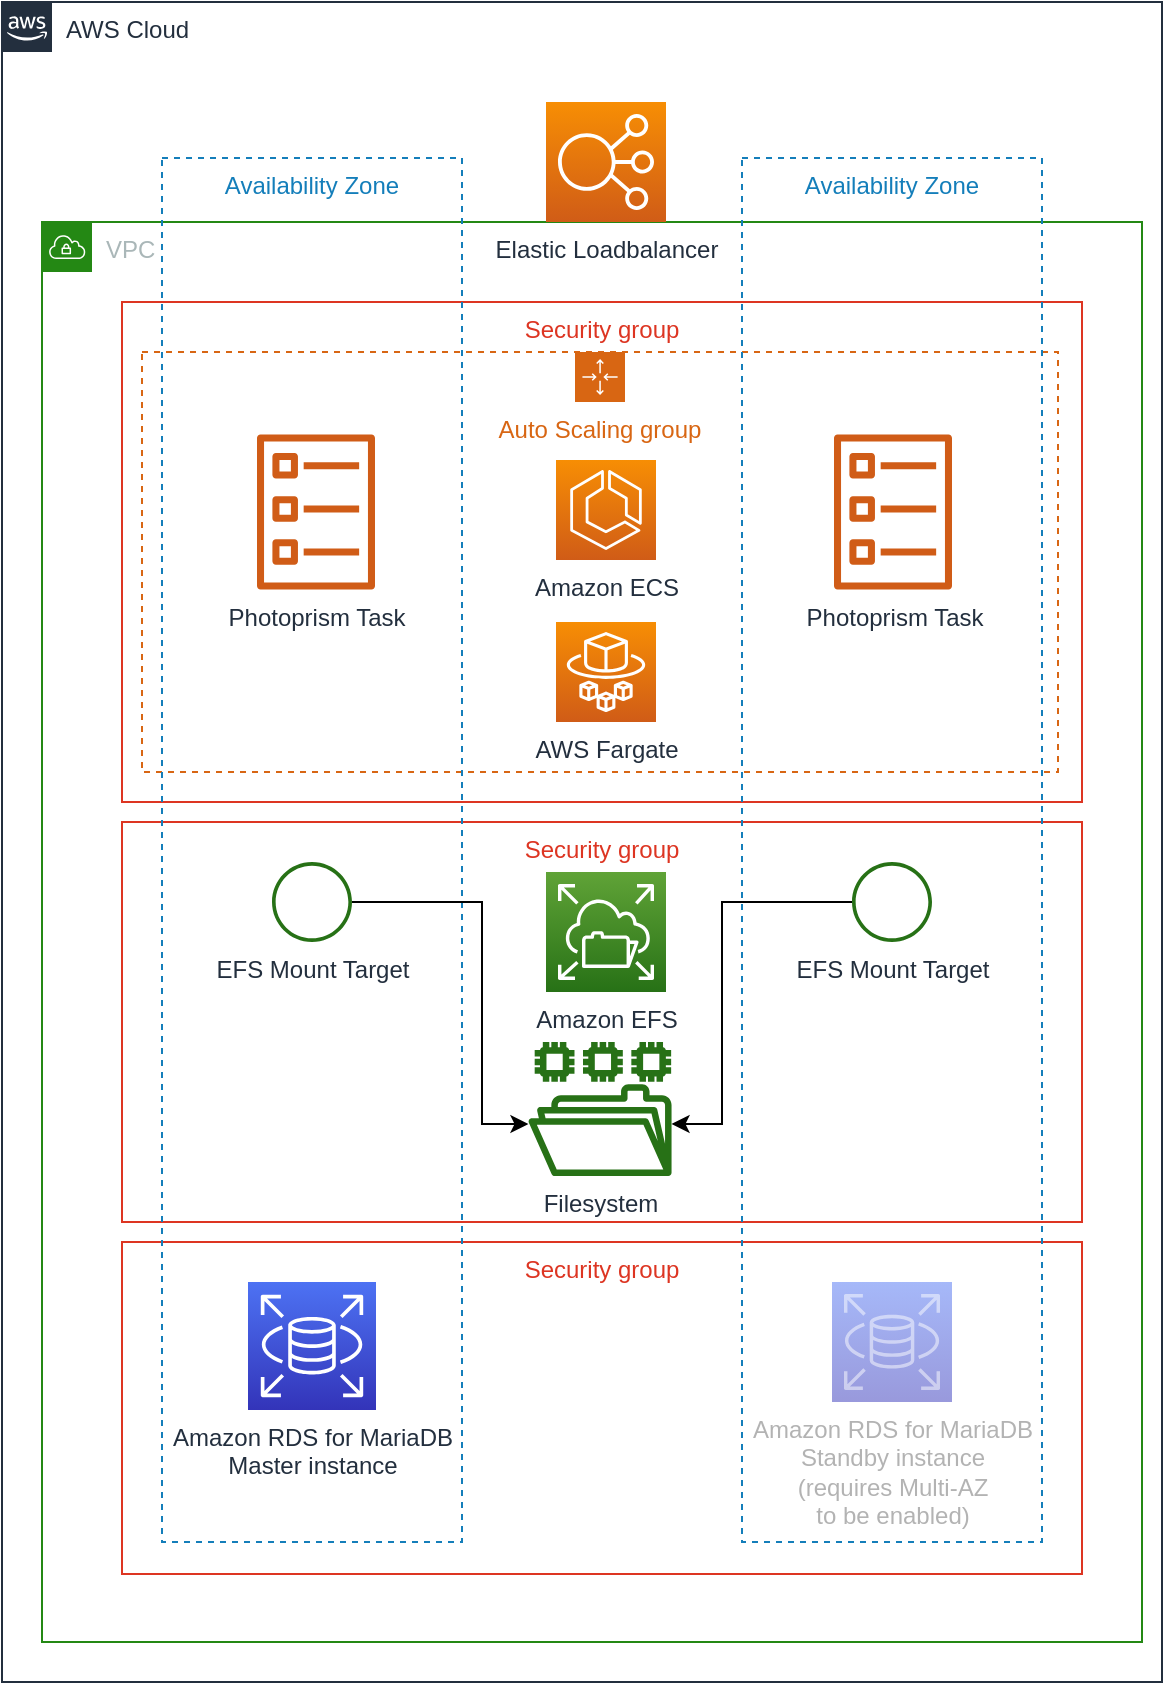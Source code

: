 <mxfile version="12.4.8" type="device"><diagram id="QPQzImmgjstzS1DEbZzP" name="Page-1"><mxGraphModel dx="2062" dy="1151" grid="1" gridSize="10" guides="1" tooltips="1" connect="1" arrows="1" fold="1" page="1" pageScale="1" pageWidth="827" pageHeight="1169" math="0" shadow="0"><root><mxCell id="0"/><mxCell id="1" parent="0"/><mxCell id="21cqCq92t6sSpScyqQFt-25" value="Security group" style="fillColor=none;strokeColor=#DD3522;verticalAlign=top;fontStyle=0;fontColor=#DD3522;" vertex="1" parent="1"><mxGeometry x="220" y="450" width="480" height="200" as="geometry"/></mxCell><mxCell id="21cqCq92t6sSpScyqQFt-1" value="AWS Cloud" style="points=[[0,0],[0.25,0],[0.5,0],[0.75,0],[1,0],[1,0.25],[1,0.5],[1,0.75],[1,1],[0.75,1],[0.5,1],[0.25,1],[0,1],[0,0.75],[0,0.5],[0,0.25]];outlineConnect=0;gradientColor=none;html=1;whiteSpace=wrap;fontSize=12;fontStyle=0;shape=mxgraph.aws4.group;grIcon=mxgraph.aws4.group_aws_cloud_alt;strokeColor=#232F3E;fillColor=none;verticalAlign=top;align=left;spacingLeft=30;fontColor=#232F3E;dashed=0;" vertex="1" parent="1"><mxGeometry x="160" y="40" width="580" height="840" as="geometry"/></mxCell><mxCell id="21cqCq92t6sSpScyqQFt-3" value="VPC" style="points=[[0,0],[0.25,0],[0.5,0],[0.75,0],[1,0],[1,0.25],[1,0.5],[1,0.75],[1,1],[0.75,1],[0.5,1],[0.25,1],[0,1],[0,0.75],[0,0.5],[0,0.25]];outlineConnect=0;gradientColor=none;html=1;whiteSpace=wrap;fontSize=12;fontStyle=0;shape=mxgraph.aws4.group;grIcon=mxgraph.aws4.group_vpc;strokeColor=#248814;fillColor=none;verticalAlign=top;align=left;spacingLeft=30;fontColor=#AAB7B8;dashed=0;" vertex="1" parent="1"><mxGeometry x="180" y="150" width="550" height="710" as="geometry"/></mxCell><mxCell id="21cqCq92t6sSpScyqQFt-17" value="Security group" style="fillColor=none;strokeColor=#DD3522;verticalAlign=top;fontStyle=0;fontColor=#DD3522;" vertex="1" parent="1"><mxGeometry x="220" y="660" width="480" height="166" as="geometry"/></mxCell><mxCell id="21cqCq92t6sSpScyqQFt-22" value="Auto Scaling group" style="points=[[0,0],[0.25,0],[0.5,0],[0.75,0],[1,0],[1,0.25],[1,0.5],[1,0.75],[1,1],[0.75,1],[0.5,1],[0.25,1],[0,1],[0,0.75],[0,0.5],[0,0.25]];outlineConnect=0;gradientColor=none;html=1;whiteSpace=wrap;fontSize=12;fontStyle=0;shape=mxgraph.aws4.groupCenter;grIcon=mxgraph.aws4.group_auto_scaling_group;grStroke=1;strokeColor=#D86613;fillColor=none;verticalAlign=top;align=center;fontColor=#D86613;dashed=1;spacingTop=25;" vertex="1" parent="1"><mxGeometry x="230" y="215" width="458" height="210" as="geometry"/></mxCell><mxCell id="21cqCq92t6sSpScyqQFt-19" value="Security group" style="fillColor=none;strokeColor=#DD3522;verticalAlign=top;fontStyle=0;fontColor=#DD3522;" vertex="1" parent="1"><mxGeometry x="220" y="190" width="480" height="250" as="geometry"/></mxCell><mxCell id="21cqCq92t6sSpScyqQFt-2" value="Amazon ECS" style="outlineConnect=0;fontColor=#232F3E;gradientColor=#F78E04;gradientDirection=north;fillColor=#D05C17;strokeColor=#ffffff;dashed=0;verticalLabelPosition=bottom;verticalAlign=top;align=center;html=1;fontSize=12;fontStyle=0;aspect=fixed;shape=mxgraph.aws4.resourceIcon;resIcon=mxgraph.aws4.ecs;" vertex="1" parent="1"><mxGeometry x="437" y="269" width="50" height="50" as="geometry"/></mxCell><mxCell id="21cqCq92t6sSpScyqQFt-4" value="Availability Zone" style="fillColor=none;strokeColor=#147EBA;dashed=1;verticalAlign=top;fontStyle=0;fontColor=#147EBA;" vertex="1" parent="1"><mxGeometry x="240" y="118" width="150" height="692" as="geometry"/></mxCell><mxCell id="21cqCq92t6sSpScyqQFt-5" value="Availability Zone" style="fillColor=none;strokeColor=#147EBA;dashed=1;verticalAlign=top;fontStyle=0;fontColor=#147EBA;" vertex="1" parent="1"><mxGeometry x="530" y="118" width="150" height="692" as="geometry"/></mxCell><mxCell id="21cqCq92t6sSpScyqQFt-7" value="Amazon EFS" style="outlineConnect=0;fontColor=#232F3E;gradientColor=#60A337;gradientDirection=north;fillColor=#277116;strokeColor=#ffffff;dashed=0;verticalLabelPosition=bottom;verticalAlign=top;align=center;html=1;fontSize=12;fontStyle=0;aspect=fixed;shape=mxgraph.aws4.resourceIcon;resIcon=mxgraph.aws4.elastic_file_system;" vertex="1" parent="1"><mxGeometry x="432" y="475" width="60" height="60" as="geometry"/></mxCell><mxCell id="21cqCq92t6sSpScyqQFt-8" value="Filesystem" style="outlineConnect=0;fontColor=#232F3E;gradientColor=none;fillColor=#277116;strokeColor=none;dashed=0;verticalLabelPosition=bottom;verticalAlign=top;align=center;html=1;fontSize=12;fontStyle=0;aspect=fixed;pointerEvents=1;shape=mxgraph.aws4.file_system;" vertex="1" parent="1"><mxGeometry x="423.2" y="560" width="71.59" height="67" as="geometry"/></mxCell><mxCell id="21cqCq92t6sSpScyqQFt-21" style="edgeStyle=orthogonalEdgeStyle;rounded=0;orthogonalLoop=1;jettySize=auto;html=1;" edge="1" parent="1" source="21cqCq92t6sSpScyqQFt-9" target="21cqCq92t6sSpScyqQFt-8"><mxGeometry relative="1" as="geometry"><Array as="points"><mxPoint x="400" y="490"/><mxPoint x="400" y="601"/></Array></mxGeometry></mxCell><mxCell id="21cqCq92t6sSpScyqQFt-9" value="EFS Mount Target" style="outlineConnect=0;fontColor=#232F3E;gradientColor=none;fillColor=#277116;strokeColor=none;dashed=0;verticalLabelPosition=bottom;verticalAlign=top;align=center;html=1;fontSize=12;fontStyle=0;aspect=fixed;pointerEvents=1;shape=mxgraph.aws4.object;" vertex="1" parent="1"><mxGeometry x="295" y="470" width="40" height="40" as="geometry"/></mxCell><mxCell id="21cqCq92t6sSpScyqQFt-20" style="edgeStyle=orthogonalEdgeStyle;rounded=0;orthogonalLoop=1;jettySize=auto;html=1;" edge="1" parent="1" source="21cqCq92t6sSpScyqQFt-10" target="21cqCq92t6sSpScyqQFt-8"><mxGeometry relative="1" as="geometry"><Array as="points"><mxPoint x="520" y="490"/><mxPoint x="520" y="601"/></Array></mxGeometry></mxCell><mxCell id="21cqCq92t6sSpScyqQFt-10" value="EFS Mount Target" style="outlineConnect=0;fontColor=#232F3E;gradientColor=none;fillColor=#277116;strokeColor=none;dashed=0;verticalLabelPosition=bottom;verticalAlign=top;align=center;html=1;fontSize=12;fontStyle=0;aspect=fixed;pointerEvents=1;shape=mxgraph.aws4.object;" vertex="1" parent="1"><mxGeometry x="585" y="470" width="40" height="40" as="geometry"/></mxCell><mxCell id="21cqCq92t6sSpScyqQFt-11" value="AWS Fargate" style="outlineConnect=0;fontColor=#232F3E;gradientColor=#F78E04;gradientDirection=north;fillColor=#D05C17;strokeColor=#ffffff;dashed=0;verticalLabelPosition=bottom;verticalAlign=top;align=center;html=1;fontSize=12;fontStyle=0;aspect=fixed;shape=mxgraph.aws4.resourceIcon;resIcon=mxgraph.aws4.fargate;" vertex="1" parent="1"><mxGeometry x="437" y="350" width="50" height="50" as="geometry"/></mxCell><mxCell id="21cqCq92t6sSpScyqQFt-12" value="Photoprism Task" style="outlineConnect=0;fontColor=#232F3E;gradientColor=none;fillColor=#D05C17;strokeColor=none;dashed=0;verticalLabelPosition=bottom;verticalAlign=top;align=center;html=1;fontSize=12;fontStyle=0;aspect=fixed;pointerEvents=1;shape=mxgraph.aws4.ecs_task;" vertex="1" parent="1"><mxGeometry x="287.5" y="256" width="59" height="78" as="geometry"/></mxCell><mxCell id="21cqCq92t6sSpScyqQFt-13" value="Photoprism Task" style="outlineConnect=0;fontColor=#232F3E;gradientColor=none;fillColor=#D05C17;strokeColor=none;dashed=0;verticalLabelPosition=bottom;verticalAlign=top;align=center;html=1;fontSize=12;fontStyle=0;aspect=fixed;pointerEvents=1;shape=mxgraph.aws4.ecs_task;" vertex="1" parent="1"><mxGeometry x="576" y="256" width="59" height="78" as="geometry"/></mxCell><mxCell id="21cqCq92t6sSpScyqQFt-14" value="&lt;div&gt;Amazon RDS for MariaDB &lt;br&gt;&lt;/div&gt;&lt;div&gt;Master instance&lt;/div&gt;" style="outlineConnect=0;fontColor=#232F3E;gradientColor=#4D72F3;gradientDirection=north;fillColor=#3334B9;strokeColor=#ffffff;dashed=0;verticalLabelPosition=bottom;verticalAlign=top;align=center;html=1;fontSize=12;fontStyle=0;aspect=fixed;shape=mxgraph.aws4.resourceIcon;resIcon=mxgraph.aws4.rds;" vertex="1" parent="1"><mxGeometry x="283" y="680" width="64" height="64" as="geometry"/></mxCell><mxCell id="21cqCq92t6sSpScyqQFt-15" value="&lt;div&gt;Amazon RDS for MariaDB &lt;br&gt;&lt;/div&gt;&lt;div&gt;Standby instance&lt;/div&gt;&lt;div&gt;(requires Multi-AZ &lt;br&gt;&lt;/div&gt;&lt;div&gt;to be enabled)&lt;br&gt;&lt;/div&gt;" style="outlineConnect=0;fontColor=#b3b3b3;gradientColor=#4D72F3;gradientDirection=north;fillColor=#3334B9;strokeColor=#ffffff;dashed=0;verticalLabelPosition=bottom;verticalAlign=top;align=center;html=1;fontSize=12;fontStyle=0;aspect=fixed;shape=mxgraph.aws4.resourceIcon;resIcon=mxgraph.aws4.rds;opacity=50;" vertex="1" parent="1"><mxGeometry x="575" y="680" width="60" height="60" as="geometry"/></mxCell><mxCell id="21cqCq92t6sSpScyqQFt-24" value="Elastic Loadbalancer" style="outlineConnect=0;fontColor=#232F3E;gradientColor=#F78E04;gradientDirection=north;fillColor=#D05C17;strokeColor=#ffffff;dashed=0;verticalLabelPosition=bottom;verticalAlign=top;align=center;html=1;fontSize=12;fontStyle=0;aspect=fixed;shape=mxgraph.aws4.resourceIcon;resIcon=mxgraph.aws4.elastic_load_balancing;" vertex="1" parent="1"><mxGeometry x="432" y="90" width="60" height="60" as="geometry"/></mxCell></root></mxGraphModel></diagram></mxfile>